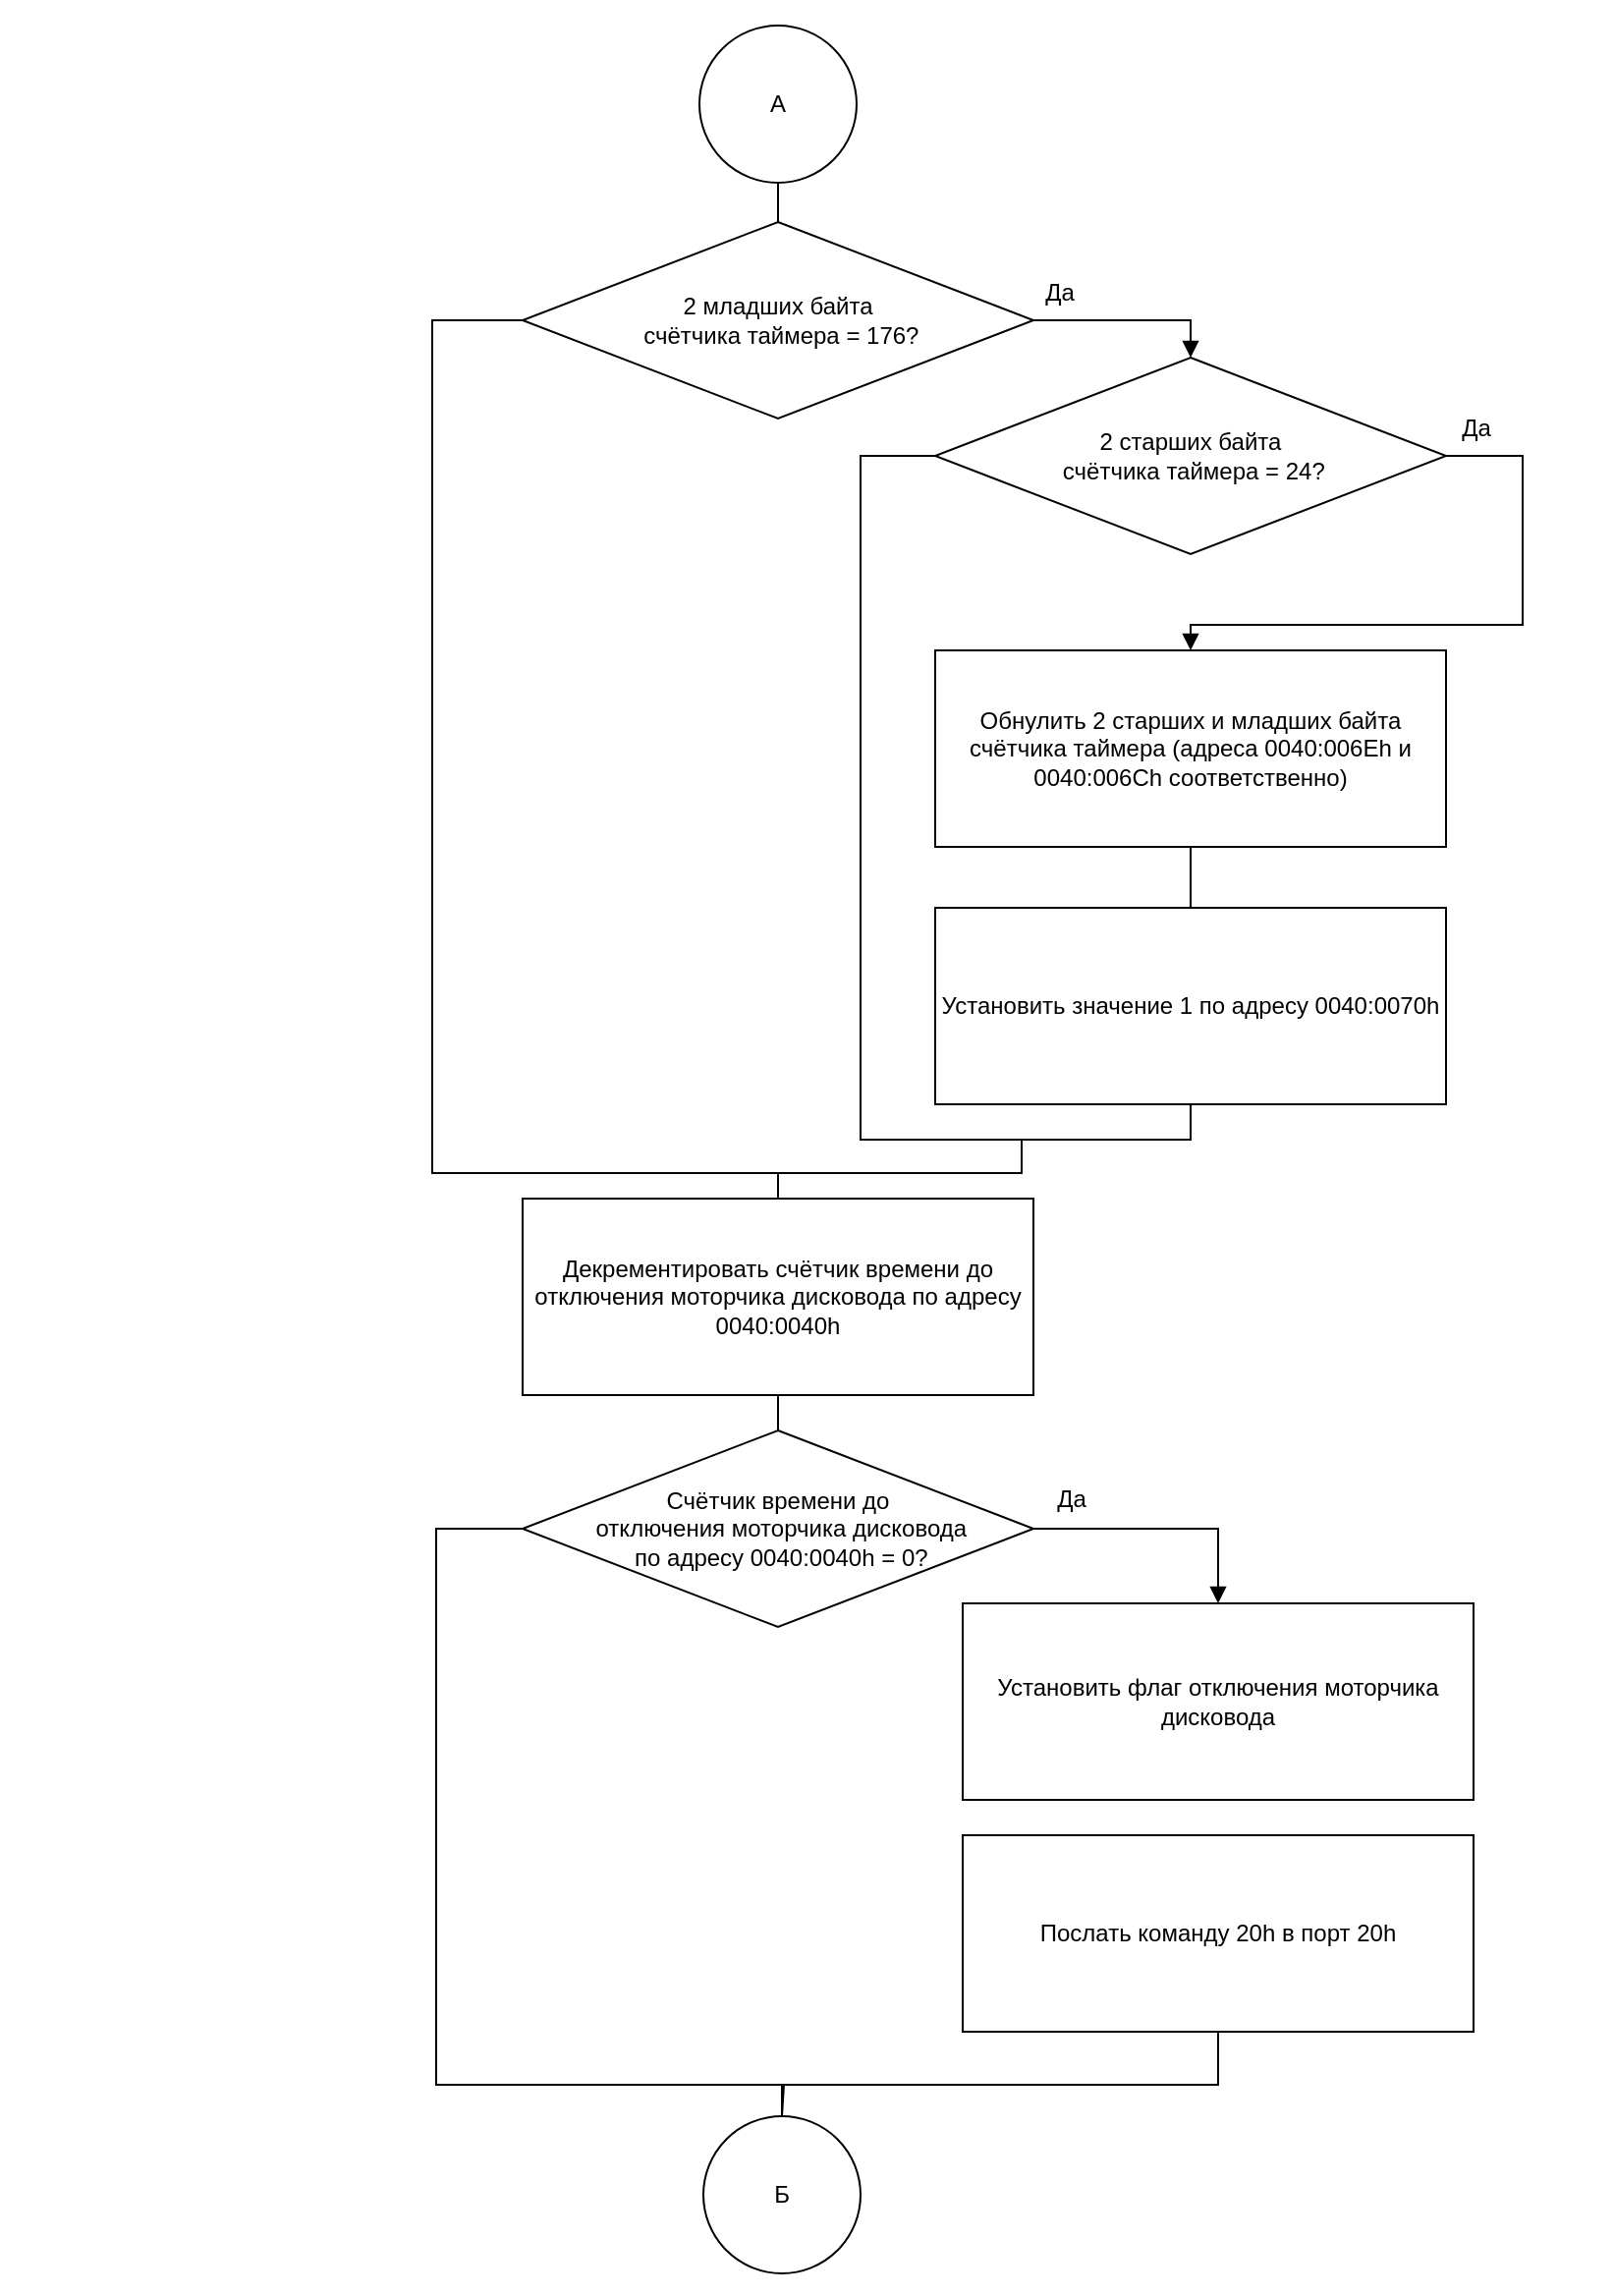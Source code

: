<mxfile>
    <diagram id="s3_ggyqdRwXRnEjcFqcq" name="Page-1">
        <mxGraphModel dx="1262" dy="655" grid="0" gridSize="10" guides="1" tooltips="1" connect="1" arrows="1" fold="1" page="1" pageScale="1" pageWidth="827" pageHeight="1169" math="0" shadow="0">
            <root>
                <mxCell id="0"/>
                <mxCell id="1" parent="0"/>
                <mxCell id="18" value="" style="rounded=0;whiteSpace=wrap;html=1;strokeColor=#FFFFFF;rotation=0;" parent="1" vertex="1">
                    <mxGeometry x="3" y="2" width="819" height="1166" as="geometry"/>
                </mxCell>
                <mxCell id="34" style="edgeStyle=none;rounded=0;html=1;exitX=0.5;exitY=1;exitDx=0;exitDy=0;endArrow=none;endFill=0;" parent="1" source="19" target="21" edge="1">
                    <mxGeometry relative="1" as="geometry"/>
                </mxCell>
                <mxCell id="19" value="A" style="ellipse;whiteSpace=wrap;html=1;aspect=fixed;" parent="1" vertex="1">
                    <mxGeometry x="358" y="14" width="80" height="80" as="geometry"/>
                </mxCell>
                <mxCell id="31" style="edgeStyle=none;html=1;exitX=1;exitY=0.5;exitDx=0;exitDy=0;entryX=0.5;entryY=0;entryDx=0;entryDy=0;rounded=0;endArrow=block;endFill=1;" parent="1" source="21" target="22" edge="1">
                    <mxGeometry relative="1" as="geometry">
                        <Array as="points">
                            <mxPoint x="608" y="164"/>
                        </Array>
                    </mxGeometry>
                </mxCell>
                <mxCell id="38" style="edgeStyle=none;rounded=0;html=1;exitX=0;exitY=0.5;exitDx=0;exitDy=0;entryX=0.5;entryY=0;entryDx=0;entryDy=0;endArrow=none;endFill=0;" parent="1" source="21" target="25" edge="1">
                    <mxGeometry relative="1" as="geometry">
                        <mxPoint x="398" y="615" as="targetPoint"/>
                        <Array as="points">
                            <mxPoint x="222" y="164"/>
                            <mxPoint x="222" y="598"/>
                            <mxPoint x="398" y="598"/>
                        </Array>
                    </mxGeometry>
                </mxCell>
                <mxCell id="21" value="2 младших байта&lt;br&gt;&amp;nbsp;счётчика таймера = 176?" style="rhombus;whiteSpace=wrap;html=1;rotation=0;" parent="1" vertex="1">
                    <mxGeometry x="268" y="114" width="260" height="100" as="geometry"/>
                </mxCell>
                <mxCell id="32" style="edgeStyle=none;rounded=0;html=1;exitX=1;exitY=0.5;exitDx=0;exitDy=0;entryX=0.5;entryY=0;entryDx=0;entryDy=0;endArrow=block;endFill=1;" parent="1" source="22" target="23" edge="1">
                    <mxGeometry relative="1" as="geometry">
                        <Array as="points">
                            <mxPoint x="777" y="233"/>
                            <mxPoint x="777" y="319"/>
                            <mxPoint x="608" y="319"/>
                        </Array>
                    </mxGeometry>
                </mxCell>
                <mxCell id="42" style="edgeStyle=none;rounded=0;html=1;exitX=0;exitY=0.5;exitDx=0;exitDy=0;entryX=0.5;entryY=1;entryDx=0;entryDy=0;endArrow=none;endFill=0;" parent="1" source="22" target="24" edge="1">
                    <mxGeometry relative="1" as="geometry">
                        <Array as="points">
                            <mxPoint x="440" y="233"/>
                            <mxPoint x="440" y="581"/>
                            <mxPoint x="608" y="581"/>
                        </Array>
                    </mxGeometry>
                </mxCell>
                <mxCell id="22" value="2 старших байта&lt;br&gt;&amp;nbsp;счётчика таймера = 24?" style="rhombus;whiteSpace=wrap;html=1;rotation=0;" parent="1" vertex="1">
                    <mxGeometry x="478" y="183" width="260" height="100" as="geometry"/>
                </mxCell>
                <mxCell id="36" style="edgeStyle=none;rounded=0;html=1;exitX=0.5;exitY=1;exitDx=0;exitDy=0;endArrow=none;endFill=0;" parent="1" source="23" target="24" edge="1">
                    <mxGeometry relative="1" as="geometry"/>
                </mxCell>
                <mxCell id="23" value="Обнулить 2 старших и младших байта счётчика таймера (адреса 0040:006Eh и 0040:006Ch соответственно)" style="rounded=0;whiteSpace=wrap;html=1;rotation=0;" parent="1" vertex="1">
                    <mxGeometry x="478" y="332" width="260" height="100" as="geometry"/>
                </mxCell>
                <mxCell id="24" value="Установить значение 1 по адресу 0040:0070h" style="rounded=0;whiteSpace=wrap;html=1;rotation=0;" parent="1" vertex="1">
                    <mxGeometry x="478" y="463" width="260" height="100" as="geometry"/>
                </mxCell>
                <mxCell id="43" style="edgeStyle=none;rounded=0;html=1;exitX=0.5;exitY=0;exitDx=0;exitDy=0;endArrow=none;endFill=0;" parent="1" source="25" edge="1">
                    <mxGeometry relative="1" as="geometry">
                        <mxPoint x="522" y="581" as="targetPoint"/>
                        <mxPoint x="398" y="615" as="sourcePoint"/>
                        <Array as="points">
                            <mxPoint x="398" y="598"/>
                            <mxPoint x="522" y="598"/>
                        </Array>
                    </mxGeometry>
                </mxCell>
                <mxCell id="50" style="edgeStyle=none;html=1;exitX=0.5;exitY=1;exitDx=0;exitDy=0;endArrow=none;endFill=0;" edge="1" parent="1" source="25" target="26">
                    <mxGeometry relative="1" as="geometry"/>
                </mxCell>
                <mxCell id="25" value="Декрементировать счётчик времени до отключения моторчика дисковода по адресу 0040:0040h" style="rounded=0;whiteSpace=wrap;html=1;rotation=0;" parent="1" vertex="1">
                    <mxGeometry x="268" y="611" width="260" height="100" as="geometry"/>
                </mxCell>
                <mxCell id="33" style="edgeStyle=none;rounded=0;html=1;exitX=1;exitY=0.5;exitDx=0;exitDy=0;entryX=0.5;entryY=0;entryDx=0;entryDy=0;endArrow=block;endFill=1;" parent="1" source="26" target="27" edge="1">
                    <mxGeometry relative="1" as="geometry">
                        <Array as="points">
                            <mxPoint x="622" y="779"/>
                        </Array>
                    </mxGeometry>
                </mxCell>
                <mxCell id="44" style="edgeStyle=none;rounded=0;html=1;exitX=0;exitY=0.5;exitDx=0;exitDy=0;entryX=0.5;entryY=0;entryDx=0;entryDy=0;endArrow=none;endFill=0;" parent="1" source="26" target="29" edge="1">
                    <mxGeometry relative="1" as="geometry">
                        <Array as="points">
                            <mxPoint x="224" y="779"/>
                            <mxPoint x="224" y="1062"/>
                            <mxPoint x="400" y="1062"/>
                        </Array>
                    </mxGeometry>
                </mxCell>
                <mxCell id="26" value="Счётчик времени до&lt;br&gt;&amp;nbsp;отключения&amp;nbsp;моторчика дисковода&lt;br&gt;&amp;nbsp;по адресу 0040:0040h = 0?" style="rhombus;whiteSpace=wrap;html=1;rotation=0;" parent="1" vertex="1">
                    <mxGeometry x="268" y="729" width="260" height="100" as="geometry"/>
                </mxCell>
                <mxCell id="27" value="Установить флаг отключения моторчика дисковода" style="rounded=0;whiteSpace=wrap;html=1;rotation=0;" parent="1" vertex="1">
                    <mxGeometry x="492" y="817" width="260" height="100" as="geometry"/>
                </mxCell>
                <mxCell id="45" style="edgeStyle=none;rounded=0;html=1;exitX=0.5;exitY=1;exitDx=0;exitDy=0;endArrow=none;endFill=0;entryX=0.5;entryY=0;entryDx=0;entryDy=0;" parent="1" source="28" edge="1" target="29">
                    <mxGeometry relative="1" as="geometry">
                        <mxPoint x="401" y="1078" as="targetPoint"/>
                        <Array as="points">
                            <mxPoint x="622" y="1062"/>
                            <mxPoint x="401" y="1062"/>
                        </Array>
                    </mxGeometry>
                </mxCell>
                <mxCell id="28" value="Послать команду 20h в порт 20h" style="rounded=0;whiteSpace=wrap;html=1;rotation=0;" parent="1" vertex="1">
                    <mxGeometry x="492" y="935" width="260" height="100" as="geometry"/>
                </mxCell>
                <mxCell id="29" value="Б" style="ellipse;whiteSpace=wrap;html=1;aspect=fixed;" parent="1" vertex="1">
                    <mxGeometry x="360" y="1078" width="80" height="80" as="geometry"/>
                </mxCell>
                <mxCell id="46" value="Да" style="text;html=1;resizable=0;autosize=1;align=center;verticalAlign=middle;points=[];fillColor=none;strokeColor=none;rounded=0;" parent="1" vertex="1">
                    <mxGeometry x="534" y="755" width="25" height="18" as="geometry"/>
                </mxCell>
                <mxCell id="47" value="Да" style="text;html=1;resizable=0;autosize=1;align=center;verticalAlign=middle;points=[];fillColor=none;strokeColor=none;rounded=0;" parent="1" vertex="1">
                    <mxGeometry x="740" y="210" width="25" height="18" as="geometry"/>
                </mxCell>
                <mxCell id="49" value="Да" style="text;html=1;resizable=0;autosize=1;align=center;verticalAlign=middle;points=[];fillColor=none;strokeColor=none;rounded=0;" parent="1" vertex="1">
                    <mxGeometry x="528" y="141" width="25" height="18" as="geometry"/>
                </mxCell>
            </root>
        </mxGraphModel>
    </diagram>
</mxfile>